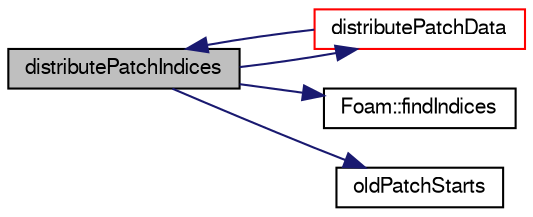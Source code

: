 digraph "distributePatchIndices"
{
  bgcolor="transparent";
  edge [fontname="FreeSans",fontsize="10",labelfontname="FreeSans",labelfontsize="10"];
  node [fontname="FreeSans",fontsize="10",shape=record];
  rankdir="LR";
  Node489 [label="distributePatchIndices",height=0.2,width=0.4,color="black", fillcolor="grey75", style="filled", fontcolor="black"];
  Node489 -> Node490 [color="midnightblue",fontsize="10",style="solid",fontname="FreeSans"];
  Node490 [label="distributePatchData",height=0.2,width=0.4,color="red",URL="$a27378.html#a90d3bcd173070f66ab400c65a253ded6",tooltip="distribute list of patch data "];
  Node490 -> Node489 [color="midnightblue",fontsize="10",style="solid",fontname="FreeSans"];
  Node489 -> Node544 [color="midnightblue",fontsize="10",style="solid",fontname="FreeSans"];
  Node544 [label="Foam::findIndices",height=0.2,width=0.4,color="black",URL="$a21124.html#a397299eb3cd05ecb81797e7109e2f0b9",tooltip="Find all occurences of given element. Linear search. "];
  Node489 -> Node552 [color="midnightblue",fontsize="10",style="solid",fontname="FreeSans"];
  Node552 [label="oldPatchStarts",height=0.2,width=0.4,color="black",URL="$a27378.html#ab6af42a6b241790b5815b39b574ba392",tooltip="List of the old patch start labels. "];
}
